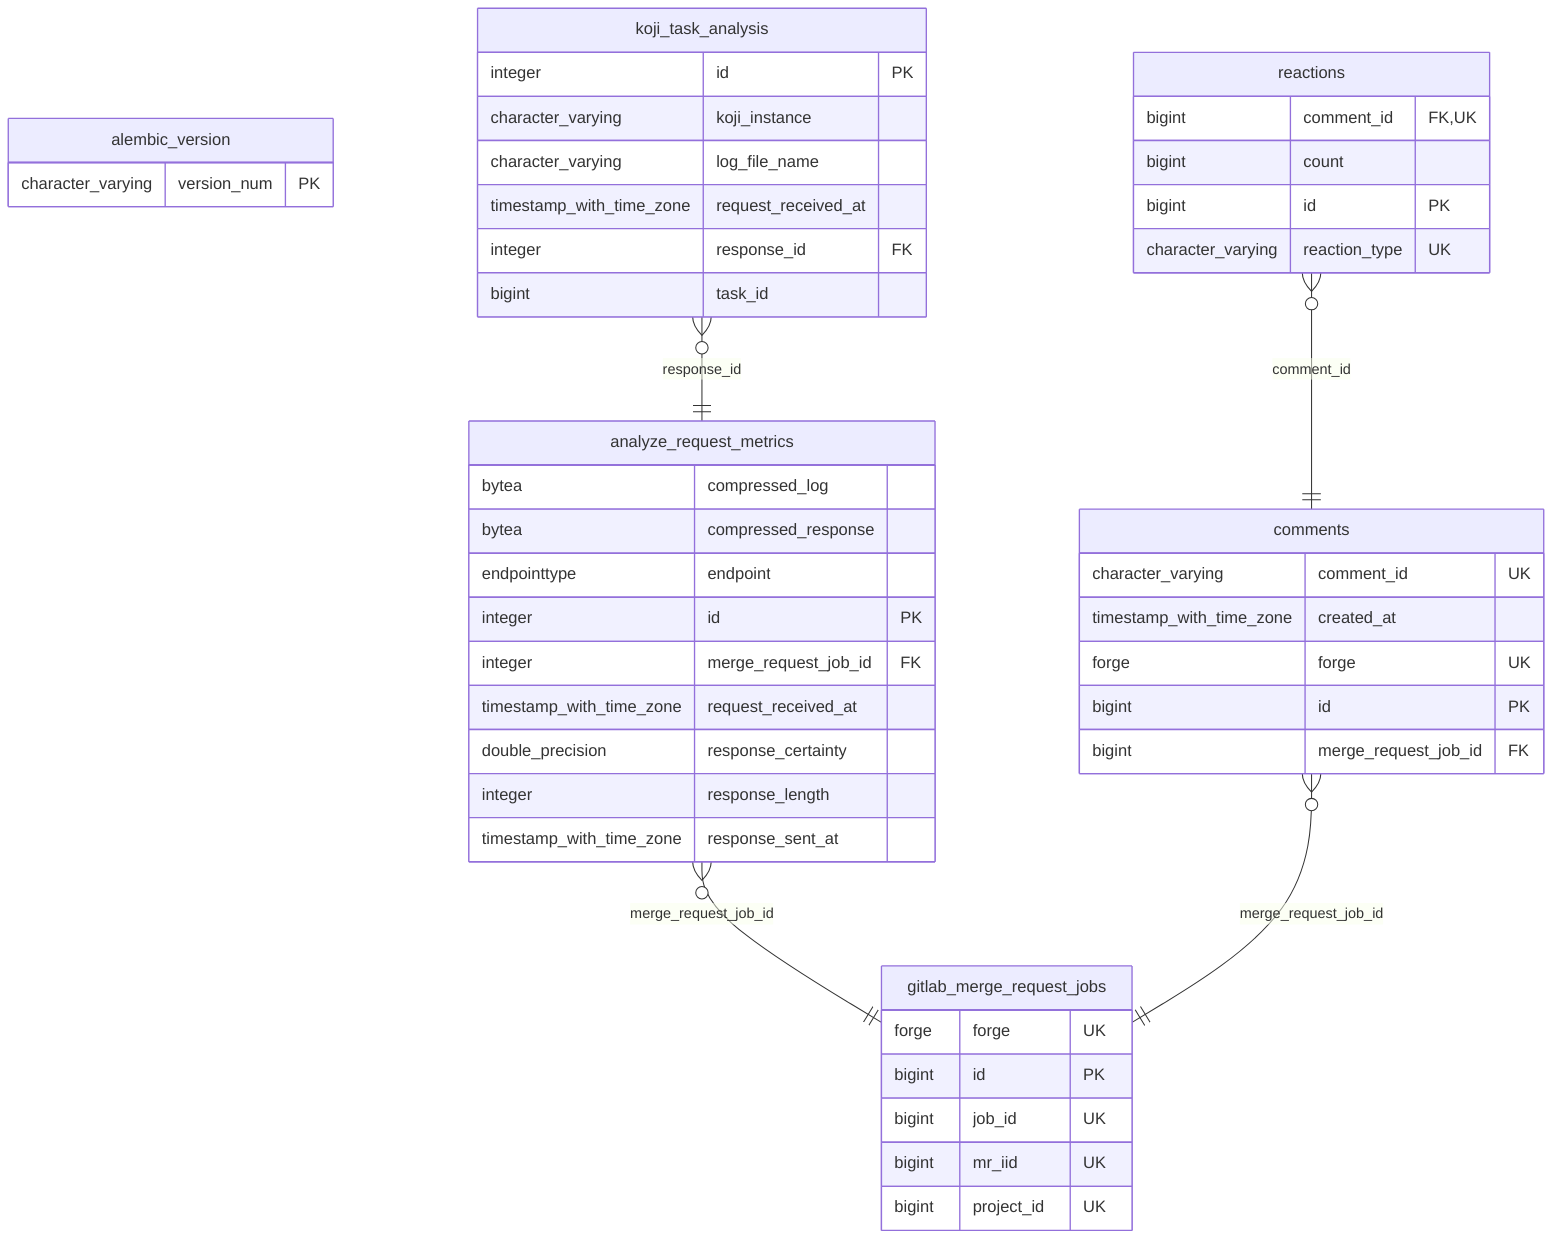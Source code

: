 erDiagram
    alembic_version {
        character_varying version_num PK
    }

    analyze_request_metrics {
        bytea compressed_log
        bytea compressed_response
        endpointtype endpoint
        integer id PK
        integer merge_request_job_id FK
        timestamp_with_time_zone request_received_at
        double_precision response_certainty
        integer response_length
        timestamp_with_time_zone response_sent_at
    }

    comments {
        character_varying comment_id UK
        timestamp_with_time_zone created_at
        forge forge UK
        bigint id PK
        bigint merge_request_job_id FK
    }

    gitlab_merge_request_jobs {
        forge forge UK
        bigint id PK
        bigint job_id UK
        bigint mr_iid UK
        bigint project_id UK
    }

    koji_task_analysis {
        integer id PK
        character_varying koji_instance
        character_varying log_file_name
        timestamp_with_time_zone request_received_at
        integer response_id FK
        bigint task_id
    }

    reactions {
        bigint comment_id FK,UK
        bigint count
        bigint id PK
        character_varying reaction_type UK
    }

    analyze_request_metrics }o--|| gitlab_merge_request_jobs : "merge_request_job_id"
    koji_task_analysis }o--|| analyze_request_metrics : "response_id"
    comments }o--|| gitlab_merge_request_jobs : "merge_request_job_id"
    reactions }o--|| comments : "comment_id"